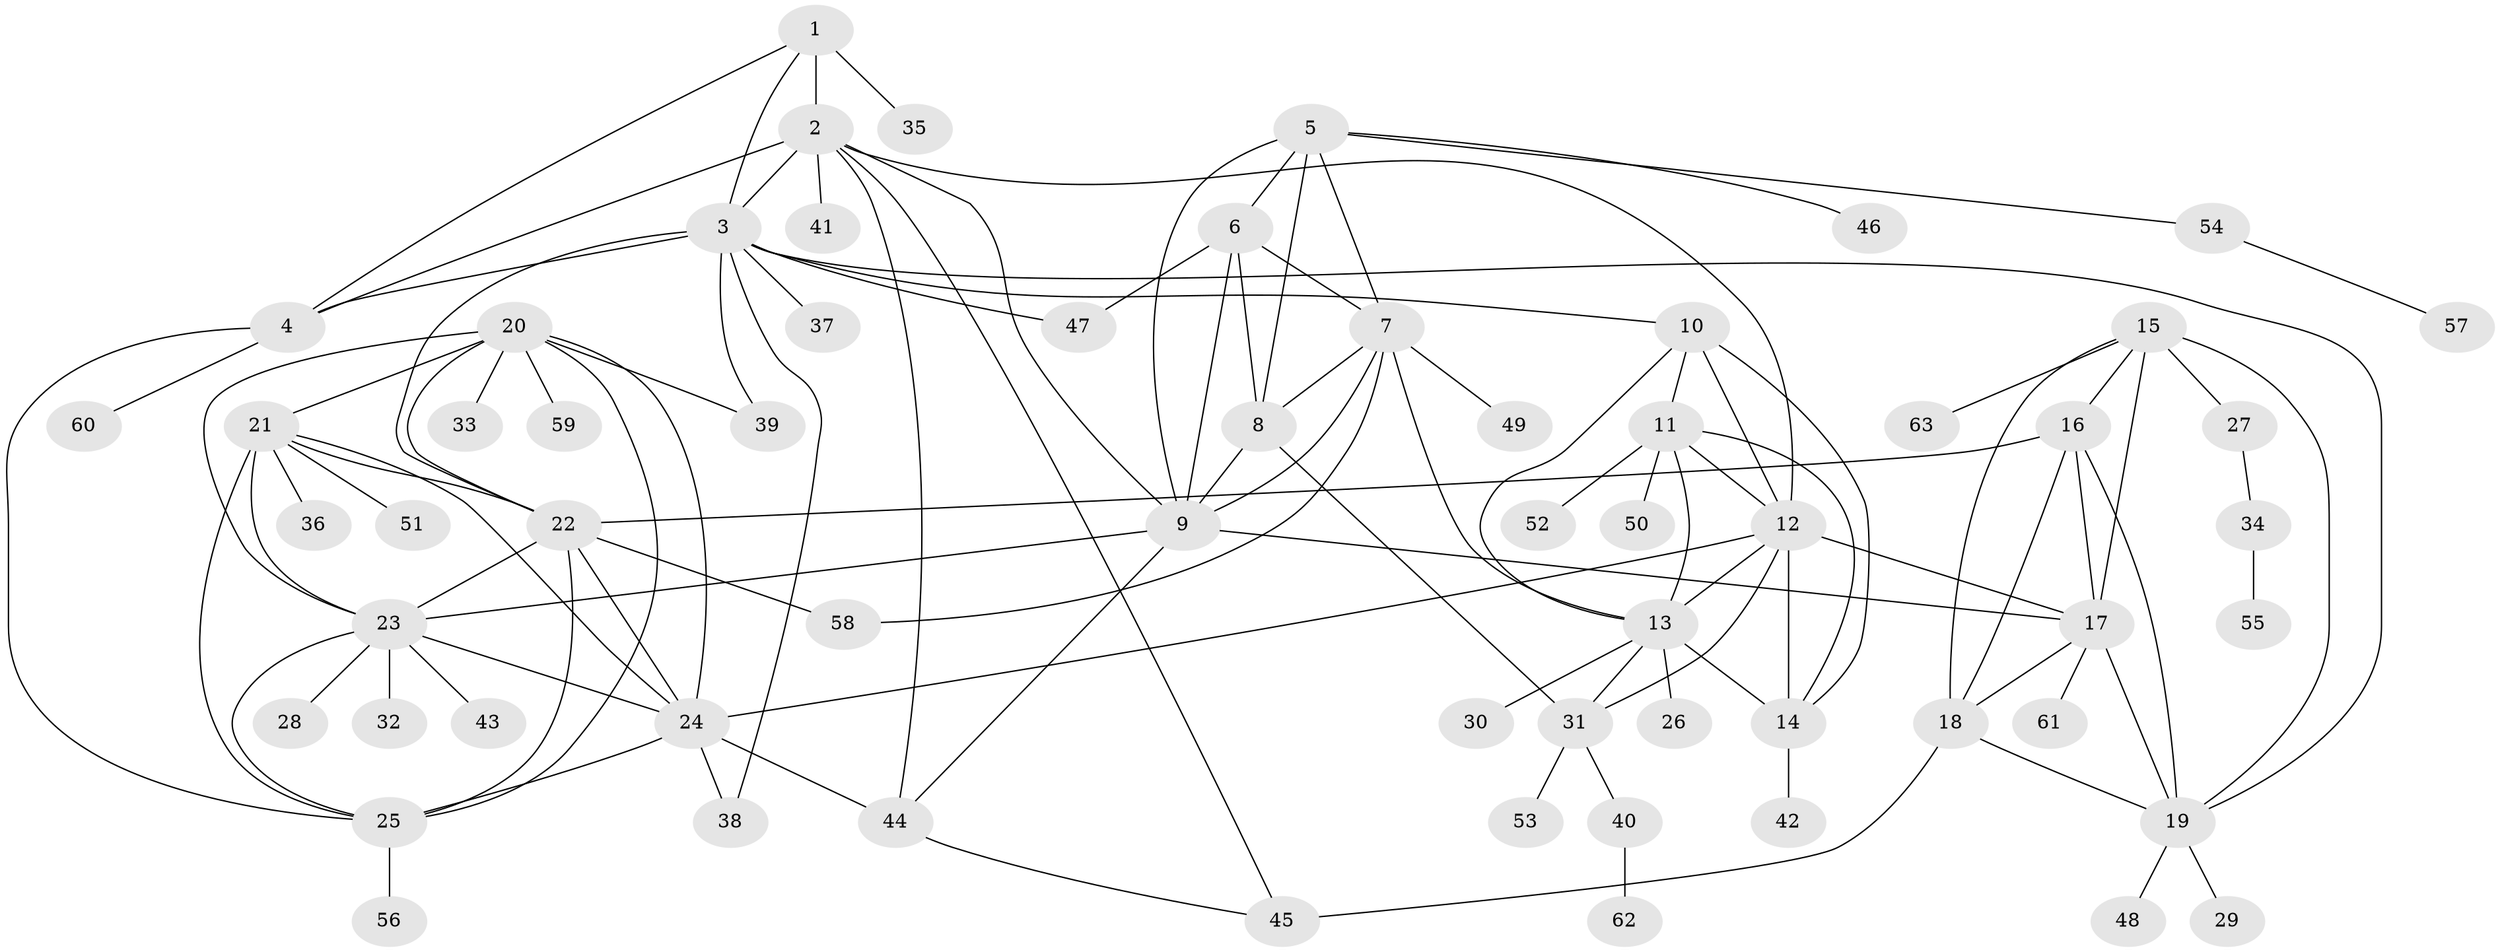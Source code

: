 // original degree distribution, {5: 0.03968253968253968, 14: 0.007936507936507936, 18: 0.007936507936507936, 9: 0.031746031746031744, 8: 0.07142857142857142, 6: 0.023809523809523808, 10: 0.031746031746031744, 7: 0.023809523809523808, 15: 0.007936507936507936, 1: 0.5396825396825397, 3: 0.023809523809523808, 2: 0.18253968253968253, 4: 0.007936507936507936}
// Generated by graph-tools (version 1.1) at 2025/37/03/09/25 02:37:35]
// undirected, 63 vertices, 111 edges
graph export_dot {
graph [start="1"]
  node [color=gray90,style=filled];
  1;
  2;
  3;
  4;
  5;
  6;
  7;
  8;
  9;
  10;
  11;
  12;
  13;
  14;
  15;
  16;
  17;
  18;
  19;
  20;
  21;
  22;
  23;
  24;
  25;
  26;
  27;
  28;
  29;
  30;
  31;
  32;
  33;
  34;
  35;
  36;
  37;
  38;
  39;
  40;
  41;
  42;
  43;
  44;
  45;
  46;
  47;
  48;
  49;
  50;
  51;
  52;
  53;
  54;
  55;
  56;
  57;
  58;
  59;
  60;
  61;
  62;
  63;
  1 -- 2 [weight=3.0];
  1 -- 3 [weight=3.0];
  1 -- 4 [weight=3.0];
  1 -- 35 [weight=4.0];
  2 -- 3 [weight=1.0];
  2 -- 4 [weight=1.0];
  2 -- 9 [weight=1.0];
  2 -- 12 [weight=1.0];
  2 -- 41 [weight=4.0];
  2 -- 44 [weight=1.0];
  2 -- 45 [weight=1.0];
  3 -- 4 [weight=1.0];
  3 -- 10 [weight=1.0];
  3 -- 19 [weight=1.0];
  3 -- 22 [weight=1.0];
  3 -- 37 [weight=1.0];
  3 -- 38 [weight=1.0];
  3 -- 39 [weight=1.0];
  3 -- 47 [weight=6.0];
  4 -- 25 [weight=1.0];
  4 -- 60 [weight=1.0];
  5 -- 6 [weight=2.0];
  5 -- 7 [weight=1.0];
  5 -- 8 [weight=1.0];
  5 -- 9 [weight=1.0];
  5 -- 46 [weight=1.0];
  5 -- 54 [weight=1.0];
  6 -- 7 [weight=2.0];
  6 -- 8 [weight=2.0];
  6 -- 9 [weight=2.0];
  6 -- 47 [weight=1.0];
  7 -- 8 [weight=1.0];
  7 -- 9 [weight=1.0];
  7 -- 13 [weight=1.0];
  7 -- 49 [weight=1.0];
  7 -- 58 [weight=1.0];
  8 -- 9 [weight=1.0];
  8 -- 31 [weight=2.0];
  9 -- 17 [weight=1.0];
  9 -- 23 [weight=1.0];
  9 -- 44 [weight=1.0];
  10 -- 11 [weight=1.0];
  10 -- 12 [weight=2.0];
  10 -- 13 [weight=1.0];
  10 -- 14 [weight=1.0];
  11 -- 12 [weight=2.0];
  11 -- 13 [weight=1.0];
  11 -- 14 [weight=1.0];
  11 -- 50 [weight=1.0];
  11 -- 52 [weight=1.0];
  12 -- 13 [weight=2.0];
  12 -- 14 [weight=10.0];
  12 -- 17 [weight=1.0];
  12 -- 24 [weight=1.0];
  12 -- 31 [weight=1.0];
  13 -- 14 [weight=1.0];
  13 -- 26 [weight=1.0];
  13 -- 30 [weight=1.0];
  13 -- 31 [weight=1.0];
  14 -- 42 [weight=1.0];
  15 -- 16 [weight=1.0];
  15 -- 17 [weight=1.0];
  15 -- 18 [weight=1.0];
  15 -- 19 [weight=2.0];
  15 -- 27 [weight=1.0];
  15 -- 63 [weight=1.0];
  16 -- 17 [weight=1.0];
  16 -- 18 [weight=1.0];
  16 -- 19 [weight=2.0];
  16 -- 22 [weight=1.0];
  17 -- 18 [weight=1.0];
  17 -- 19 [weight=2.0];
  17 -- 61 [weight=1.0];
  18 -- 19 [weight=2.0];
  18 -- 45 [weight=2.0];
  19 -- 29 [weight=1.0];
  19 -- 48 [weight=1.0];
  20 -- 21 [weight=1.0];
  20 -- 22 [weight=1.0];
  20 -- 23 [weight=1.0];
  20 -- 24 [weight=1.0];
  20 -- 25 [weight=1.0];
  20 -- 33 [weight=1.0];
  20 -- 39 [weight=1.0];
  20 -- 59 [weight=1.0];
  21 -- 22 [weight=1.0];
  21 -- 23 [weight=1.0];
  21 -- 24 [weight=1.0];
  21 -- 25 [weight=1.0];
  21 -- 36 [weight=1.0];
  21 -- 51 [weight=1.0];
  22 -- 23 [weight=1.0];
  22 -- 24 [weight=2.0];
  22 -- 25 [weight=1.0];
  22 -- 58 [weight=1.0];
  23 -- 24 [weight=1.0];
  23 -- 25 [weight=1.0];
  23 -- 28 [weight=1.0];
  23 -- 32 [weight=1.0];
  23 -- 43 [weight=1.0];
  24 -- 25 [weight=1.0];
  24 -- 38 [weight=1.0];
  24 -- 44 [weight=1.0];
  25 -- 56 [weight=1.0];
  27 -- 34 [weight=1.0];
  31 -- 40 [weight=1.0];
  31 -- 53 [weight=1.0];
  34 -- 55 [weight=1.0];
  40 -- 62 [weight=1.0];
  44 -- 45 [weight=1.0];
  54 -- 57 [weight=1.0];
}
